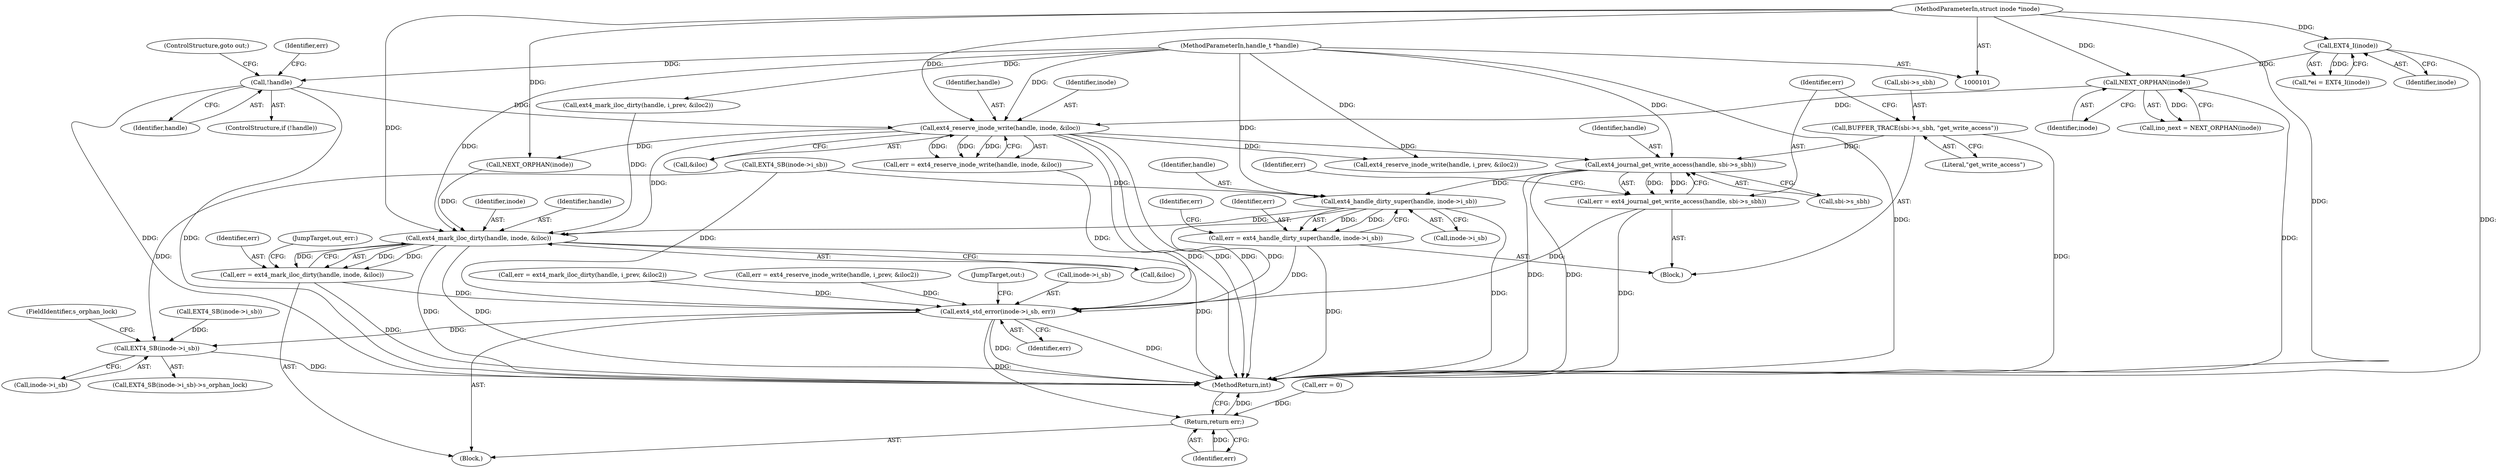 digraph "0_linux_c9b92530a723ac5ef8e352885a1862b18f31b2f5_0@API" {
"1000204" [label="(Call,ext4_journal_get_write_access(handle, sbi->s_sbh))"];
"1000177" [label="(Call,ext4_reserve_inode_write(handle, inode, &iloc))"];
"1000172" [label="(Call,!handle)"];
"1000102" [label="(MethodParameterIn,handle_t *handle)"];
"1000145" [label="(Call,NEXT_ORPHAN(inode))"];
"1000109" [label="(Call,EXT4_I(inode))"];
"1000103" [label="(MethodParameterIn,struct inode *inode)"];
"1000197" [label="(Call,BUFFER_TRACE(sbi->s_sbh, \"get_write_access\"))"];
"1000202" [label="(Call,err = ext4_journal_get_write_access(handle, sbi->s_sbh))"];
"1000274" [label="(Call,ext4_std_error(inode->i_sb, err))"];
"1000283" [label="(Call,EXT4_SB(inode->i_sb))"];
"1000288" [label="(Return,return err;)"];
"1000222" [label="(Call,ext4_handle_dirty_super(handle, inode->i_sb))"];
"1000220" [label="(Call,err = ext4_handle_dirty_super(handle, inode->i_sb))"];
"1000268" [label="(Call,ext4_mark_iloc_dirty(handle, inode, &iloc))"];
"1000266" [label="(Call,err = ext4_mark_iloc_dirty(handle, inode, &iloc))"];
"1000205" [label="(Identifier,handle)"];
"1000268" [label="(Call,ext4_mark_iloc_dirty(handle, inode, &iloc))"];
"1000201" [label="(Literal,\"get_write_access\")"];
"1000220" [label="(Call,err = ext4_handle_dirty_super(handle, inode->i_sb))"];
"1000282" [label="(Call,EXT4_SB(inode->i_sb)->s_orphan_lock)"];
"1000287" [label="(FieldIdentifier,s_orphan_lock)"];
"1000260" [label="(Identifier,err)"];
"1000269" [label="(Identifier,handle)"];
"1000254" [label="(Call,ext4_mark_iloc_dirty(handle, i_prev, &iloc2))"];
"1000274" [label="(Call,ext4_std_error(inode->i_sb, err))"];
"1000175" [label="(Call,err = ext4_reserve_inode_write(handle, inode, &iloc))"];
"1000110" [label="(Identifier,inode)"];
"1000176" [label="(Identifier,err)"];
"1000275" [label="(Call,inode->i_sb)"];
"1000278" [label="(Identifier,err)"];
"1000109" [label="(Call,EXT4_I(inode))"];
"1000203" [label="(Identifier,err)"];
"1000296" [label="(MethodReturn,int)"];
"1000179" [label="(Identifier,inode)"];
"1000224" [label="(Call,inode->i_sb)"];
"1000271" [label="(Call,&iloc)"];
"1000174" [label="(ControlStructure,goto out;)"];
"1000171" [label="(ControlStructure,if (!handle))"];
"1000206" [label="(Call,sbi->s_sbh)"];
"1000270" [label="(Identifier,inode)"];
"1000192" [label="(Block,)"];
"1000202" [label="(Call,err = ext4_journal_get_write_access(handle, sbi->s_sbh))"];
"1000145" [label="(Call,NEXT_ORPHAN(inode))"];
"1000252" [label="(Call,err = ext4_mark_iloc_dirty(handle, i_prev, &iloc2))"];
"1000178" [label="(Identifier,handle)"];
"1000284" [label="(Call,inode->i_sb)"];
"1000180" [label="(Call,&iloc)"];
"1000240" [label="(Call,ext4_reserve_inode_write(handle, i_prev, &iloc2))"];
"1000267" [label="(Identifier,err)"];
"1000177" [label="(Call,ext4_reserve_inode_write(handle, inode, &iloc))"];
"1000104" [label="(Block,)"];
"1000288" [label="(Return,return err;)"];
"1000131" [label="(Call,EXT4_SB(inode->i_sb))"];
"1000204" [label="(Call,ext4_journal_get_write_access(handle, sbi->s_sbh))"];
"1000143" [label="(Call,ino_next = NEXT_ORPHAN(inode))"];
"1000107" [label="(Call,*ei = EXT4_I(inode))"];
"1000289" [label="(Identifier,err)"];
"1000173" [label="(Identifier,handle)"];
"1000238" [label="(Call,err = ext4_reserve_inode_write(handle, i_prev, &iloc2))"];
"1000222" [label="(Call,ext4_handle_dirty_super(handle, inode->i_sb))"];
"1000221" [label="(Identifier,err)"];
"1000115" [label="(Call,err = 0)"];
"1000146" [label="(Identifier,inode)"];
"1000198" [label="(Call,sbi->s_sbh)"];
"1000156" [label="(Call,EXT4_SB(inode->i_sb))"];
"1000273" [label="(JumpTarget,out_err:)"];
"1000266" [label="(Call,err = ext4_mark_iloc_dirty(handle, inode, &iloc))"];
"1000283" [label="(Call,EXT4_SB(inode->i_sb))"];
"1000263" [label="(Call,NEXT_ORPHAN(inode))"];
"1000103" [label="(MethodParameterIn,struct inode *inode)"];
"1000210" [label="(Identifier,err)"];
"1000223" [label="(Identifier,handle)"];
"1000279" [label="(JumpTarget,out:)"];
"1000102" [label="(MethodParameterIn,handle_t *handle)"];
"1000197" [label="(Call,BUFFER_TRACE(sbi->s_sbh, \"get_write_access\"))"];
"1000172" [label="(Call,!handle)"];
"1000204" -> "1000202"  [label="AST: "];
"1000204" -> "1000206"  [label="CFG: "];
"1000205" -> "1000204"  [label="AST: "];
"1000206" -> "1000204"  [label="AST: "];
"1000202" -> "1000204"  [label="CFG: "];
"1000204" -> "1000296"  [label="DDG: "];
"1000204" -> "1000296"  [label="DDG: "];
"1000204" -> "1000202"  [label="DDG: "];
"1000204" -> "1000202"  [label="DDG: "];
"1000177" -> "1000204"  [label="DDG: "];
"1000102" -> "1000204"  [label="DDG: "];
"1000197" -> "1000204"  [label="DDG: "];
"1000204" -> "1000222"  [label="DDG: "];
"1000177" -> "1000175"  [label="AST: "];
"1000177" -> "1000180"  [label="CFG: "];
"1000178" -> "1000177"  [label="AST: "];
"1000179" -> "1000177"  [label="AST: "];
"1000180" -> "1000177"  [label="AST: "];
"1000175" -> "1000177"  [label="CFG: "];
"1000177" -> "1000296"  [label="DDG: "];
"1000177" -> "1000296"  [label="DDG: "];
"1000177" -> "1000296"  [label="DDG: "];
"1000177" -> "1000175"  [label="DDG: "];
"1000177" -> "1000175"  [label="DDG: "];
"1000177" -> "1000175"  [label="DDG: "];
"1000172" -> "1000177"  [label="DDG: "];
"1000102" -> "1000177"  [label="DDG: "];
"1000145" -> "1000177"  [label="DDG: "];
"1000103" -> "1000177"  [label="DDG: "];
"1000177" -> "1000240"  [label="DDG: "];
"1000177" -> "1000263"  [label="DDG: "];
"1000177" -> "1000268"  [label="DDG: "];
"1000172" -> "1000171"  [label="AST: "];
"1000172" -> "1000173"  [label="CFG: "];
"1000173" -> "1000172"  [label="AST: "];
"1000174" -> "1000172"  [label="CFG: "];
"1000176" -> "1000172"  [label="CFG: "];
"1000172" -> "1000296"  [label="DDG: "];
"1000172" -> "1000296"  [label="DDG: "];
"1000102" -> "1000172"  [label="DDG: "];
"1000102" -> "1000101"  [label="AST: "];
"1000102" -> "1000296"  [label="DDG: "];
"1000102" -> "1000222"  [label="DDG: "];
"1000102" -> "1000240"  [label="DDG: "];
"1000102" -> "1000254"  [label="DDG: "];
"1000102" -> "1000268"  [label="DDG: "];
"1000145" -> "1000143"  [label="AST: "];
"1000145" -> "1000146"  [label="CFG: "];
"1000146" -> "1000145"  [label="AST: "];
"1000143" -> "1000145"  [label="CFG: "];
"1000145" -> "1000296"  [label="DDG: "];
"1000145" -> "1000143"  [label="DDG: "];
"1000109" -> "1000145"  [label="DDG: "];
"1000103" -> "1000145"  [label="DDG: "];
"1000109" -> "1000107"  [label="AST: "];
"1000109" -> "1000110"  [label="CFG: "];
"1000110" -> "1000109"  [label="AST: "];
"1000107" -> "1000109"  [label="CFG: "];
"1000109" -> "1000296"  [label="DDG: "];
"1000109" -> "1000107"  [label="DDG: "];
"1000103" -> "1000109"  [label="DDG: "];
"1000103" -> "1000101"  [label="AST: "];
"1000103" -> "1000296"  [label="DDG: "];
"1000103" -> "1000263"  [label="DDG: "];
"1000103" -> "1000268"  [label="DDG: "];
"1000197" -> "1000192"  [label="AST: "];
"1000197" -> "1000201"  [label="CFG: "];
"1000198" -> "1000197"  [label="AST: "];
"1000201" -> "1000197"  [label="AST: "];
"1000203" -> "1000197"  [label="CFG: "];
"1000197" -> "1000296"  [label="DDG: "];
"1000202" -> "1000192"  [label="AST: "];
"1000203" -> "1000202"  [label="AST: "];
"1000210" -> "1000202"  [label="CFG: "];
"1000202" -> "1000296"  [label="DDG: "];
"1000202" -> "1000274"  [label="DDG: "];
"1000274" -> "1000104"  [label="AST: "];
"1000274" -> "1000278"  [label="CFG: "];
"1000275" -> "1000274"  [label="AST: "];
"1000278" -> "1000274"  [label="AST: "];
"1000279" -> "1000274"  [label="CFG: "];
"1000274" -> "1000296"  [label="DDG: "];
"1000274" -> "1000296"  [label="DDG: "];
"1000156" -> "1000274"  [label="DDG: "];
"1000222" -> "1000274"  [label="DDG: "];
"1000220" -> "1000274"  [label="DDG: "];
"1000238" -> "1000274"  [label="DDG: "];
"1000252" -> "1000274"  [label="DDG: "];
"1000266" -> "1000274"  [label="DDG: "];
"1000175" -> "1000274"  [label="DDG: "];
"1000274" -> "1000283"  [label="DDG: "];
"1000274" -> "1000288"  [label="DDG: "];
"1000283" -> "1000282"  [label="AST: "];
"1000283" -> "1000284"  [label="CFG: "];
"1000284" -> "1000283"  [label="AST: "];
"1000287" -> "1000283"  [label="CFG: "];
"1000283" -> "1000296"  [label="DDG: "];
"1000156" -> "1000283"  [label="DDG: "];
"1000131" -> "1000283"  [label="DDG: "];
"1000288" -> "1000104"  [label="AST: "];
"1000288" -> "1000289"  [label="CFG: "];
"1000289" -> "1000288"  [label="AST: "];
"1000296" -> "1000288"  [label="CFG: "];
"1000288" -> "1000296"  [label="DDG: "];
"1000289" -> "1000288"  [label="DDG: "];
"1000115" -> "1000288"  [label="DDG: "];
"1000222" -> "1000220"  [label="AST: "];
"1000222" -> "1000224"  [label="CFG: "];
"1000223" -> "1000222"  [label="AST: "];
"1000224" -> "1000222"  [label="AST: "];
"1000220" -> "1000222"  [label="CFG: "];
"1000222" -> "1000296"  [label="DDG: "];
"1000222" -> "1000220"  [label="DDG: "];
"1000222" -> "1000220"  [label="DDG: "];
"1000156" -> "1000222"  [label="DDG: "];
"1000222" -> "1000268"  [label="DDG: "];
"1000220" -> "1000192"  [label="AST: "];
"1000221" -> "1000220"  [label="AST: "];
"1000260" -> "1000220"  [label="CFG: "];
"1000220" -> "1000296"  [label="DDG: "];
"1000268" -> "1000266"  [label="AST: "];
"1000268" -> "1000271"  [label="CFG: "];
"1000269" -> "1000268"  [label="AST: "];
"1000270" -> "1000268"  [label="AST: "];
"1000271" -> "1000268"  [label="AST: "];
"1000266" -> "1000268"  [label="CFG: "];
"1000268" -> "1000296"  [label="DDG: "];
"1000268" -> "1000296"  [label="DDG: "];
"1000268" -> "1000296"  [label="DDG: "];
"1000268" -> "1000266"  [label="DDG: "];
"1000268" -> "1000266"  [label="DDG: "];
"1000268" -> "1000266"  [label="DDG: "];
"1000254" -> "1000268"  [label="DDG: "];
"1000263" -> "1000268"  [label="DDG: "];
"1000266" -> "1000104"  [label="AST: "];
"1000267" -> "1000266"  [label="AST: "];
"1000273" -> "1000266"  [label="CFG: "];
"1000266" -> "1000296"  [label="DDG: "];
}
